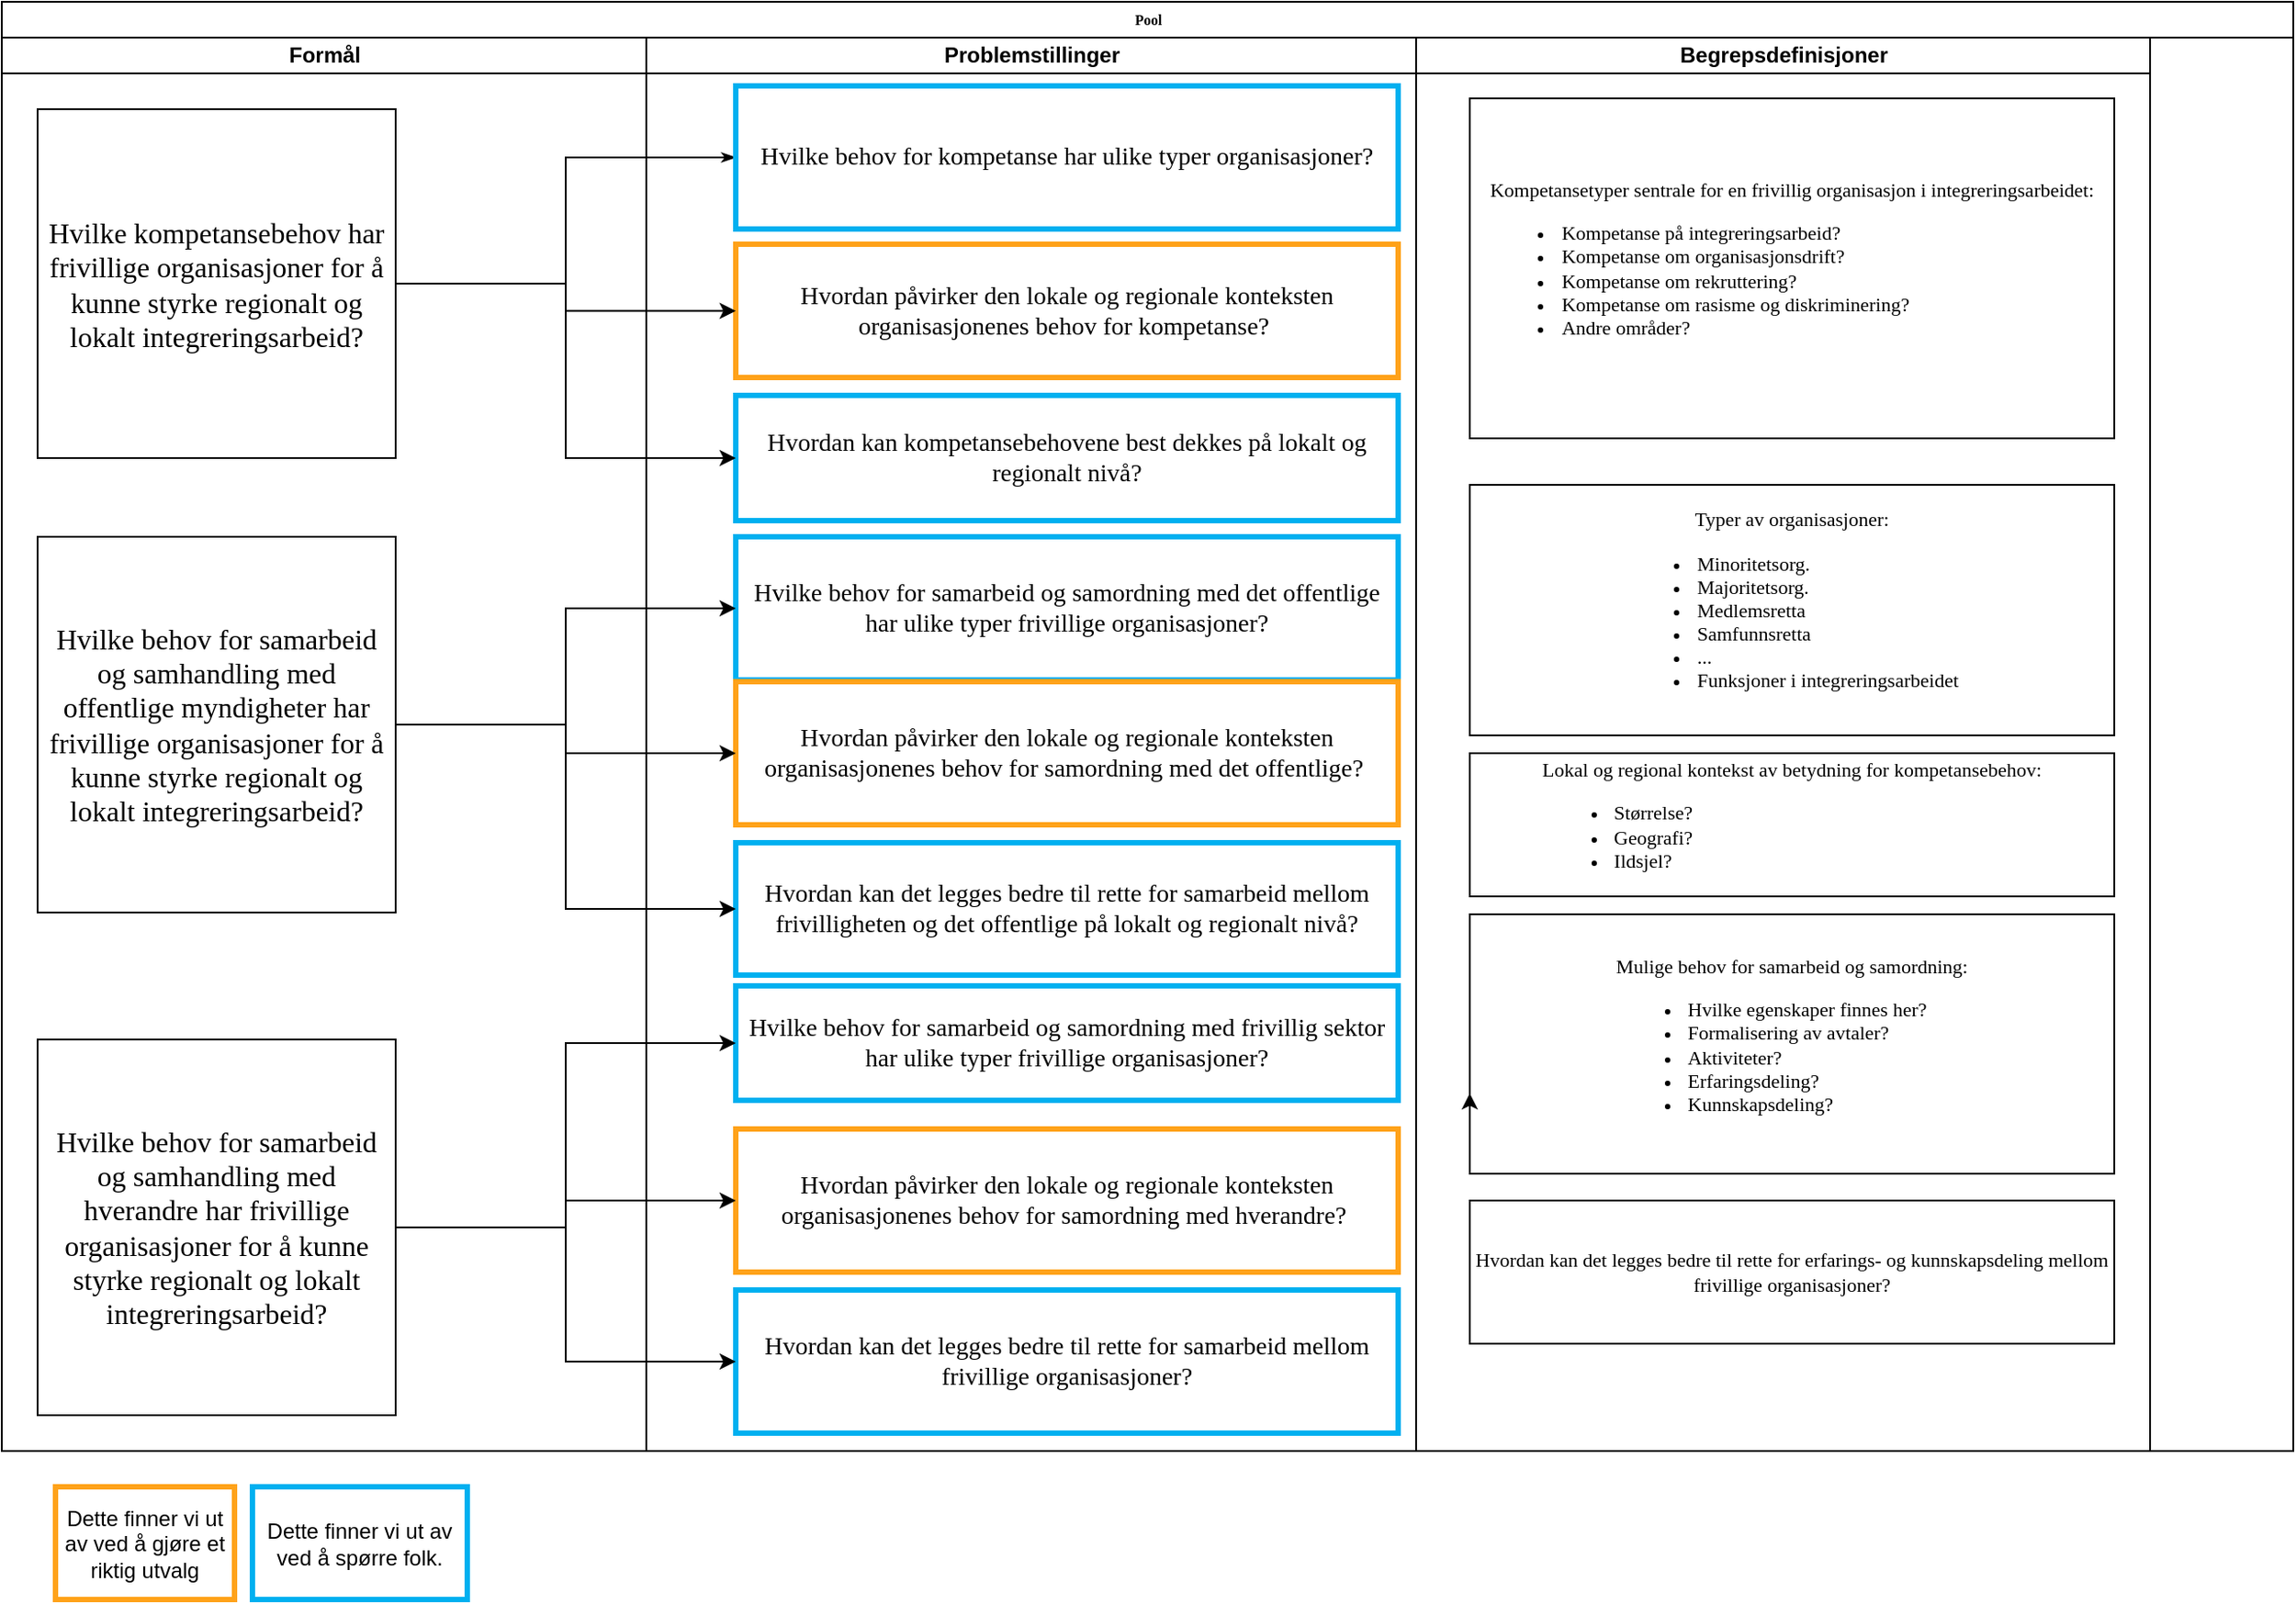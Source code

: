 <mxfile version="17.1.0" type="github">
  <diagram name="Page-1" id="74e2e168-ea6b-b213-b513-2b3c1d86103e">
    <mxGraphModel dx="2062" dy="1122" grid="1" gridSize="10" guides="1" tooltips="1" connect="1" arrows="1" fold="1" page="1" pageScale="1" pageWidth="1169" pageHeight="827" background="none" math="0" shadow="0">
      <root>
        <mxCell id="0" />
        <mxCell id="1" parent="0" />
        <mxCell id="77e6c97f196da883-1" value="Pool" style="swimlane;html=1;childLayout=stackLayout;startSize=20;rounded=0;shadow=0;labelBackgroundColor=none;strokeWidth=1;fontFamily=Verdana;fontSize=8;align=center;" parent="1" vertex="1">
          <mxGeometry x="20" y="10" width="1280" height="810" as="geometry" />
        </mxCell>
        <mxCell id="77e6c97f196da883-2" value="Formål" style="swimlane;html=1;startSize=20;rounded=0;" parent="77e6c97f196da883-1" vertex="1">
          <mxGeometry y="20" width="360" height="790" as="geometry" />
        </mxCell>
        <mxCell id="77e6c97f196da883-8" value="Hvilke kompetansebehov har frivillige organisasjoner for å kunne styrke regionalt og lokalt integreringsarbeid?" style="rounded=0;whiteSpace=wrap;html=1;shadow=0;labelBackgroundColor=none;strokeWidth=1;fontFamily=Verdana;fontSize=16;align=center;" parent="77e6c97f196da883-2" vertex="1">
          <mxGeometry x="20" y="40" width="200" height="195" as="geometry" />
        </mxCell>
        <mxCell id="3UpCS2SwMKkb_BXAR1L--38" value="Hvilke behov for samarbeid og samhandling med offentlige myndigheter har frivillige organisasjoner for å kunne styrke regionalt og lokalt integreringsarbeid?" style="rounded=0;whiteSpace=wrap;html=1;shadow=0;labelBackgroundColor=none;strokeWidth=1;fontFamily=Verdana;fontSize=16;align=center;" parent="77e6c97f196da883-2" vertex="1">
          <mxGeometry x="20" y="279" width="200" height="210" as="geometry" />
        </mxCell>
        <mxCell id="3UpCS2SwMKkb_BXAR1L--39" value="Hvilke behov for samarbeid og samhandling med hverandre har frivillige organisasjoner for å kunne styrke regionalt og lokalt integreringsarbeid?" style="rounded=0;whiteSpace=wrap;html=1;shadow=0;labelBackgroundColor=none;strokeWidth=1;fontFamily=Verdana;fontSize=16;align=center;" parent="77e6c97f196da883-2" vertex="1">
          <mxGeometry x="20" y="560" width="200" height="210" as="geometry" />
        </mxCell>
        <mxCell id="77e6c97f196da883-26" style="edgeStyle=orthogonalEdgeStyle;rounded=0;html=1;labelBackgroundColor=none;startArrow=none;startFill=0;startSize=5;endArrow=classicThin;endFill=1;endSize=5;jettySize=auto;orthogonalLoop=1;strokeWidth=1;fontFamily=Verdana;fontSize=8;" parent="77e6c97f196da883-1" source="77e6c97f196da883-8" target="77e6c97f196da883-11" edge="1">
          <mxGeometry relative="1" as="geometry" />
        </mxCell>
        <mxCell id="77e6c97f196da883-3" value="Problemstillinger" style="swimlane;html=1;startSize=20;rounded=0;" parent="77e6c97f196da883-1" vertex="1">
          <mxGeometry x="360" y="20" width="430" height="790" as="geometry" />
        </mxCell>
        <mxCell id="77e6c97f196da883-11" value="Hvilke behov for kompetanse har ulike typer organisasjoner?" style="rounded=0;whiteSpace=wrap;html=1;shadow=0;labelBackgroundColor=none;strokeWidth=3;fontFamily=Verdana;fontSize=14;align=center;strokeColor=#00B0F0;" parent="77e6c97f196da883-3" vertex="1">
          <mxGeometry x="50" y="27" width="370" height="80" as="geometry" />
        </mxCell>
        <mxCell id="77e6c97f196da883-9" value="Hvordan påvirker den lokale og regionale konteksten organisasjonenes behov for kompetanse?&amp;nbsp;" style="rounded=0;whiteSpace=wrap;html=1;shadow=0;labelBackgroundColor=none;strokeWidth=3;fontFamily=Verdana;fontSize=14;align=center;strokeColor=#FFA219;" parent="77e6c97f196da883-3" vertex="1">
          <mxGeometry x="50" y="115.5" width="370" height="74.5" as="geometry" />
        </mxCell>
        <mxCell id="3UpCS2SwMKkb_BXAR1L--2" value="Hvordan kan kompetansebehovene best dekkes på lokalt og regionalt nivå?" style="rounded=0;whiteSpace=wrap;html=1;shadow=0;labelBackgroundColor=none;strokeWidth=3;fontFamily=Verdana;fontSize=14;align=center;strokeColor=#00B0F0;" parent="77e6c97f196da883-3" vertex="1">
          <mxGeometry x="50" y="200" width="370" height="70" as="geometry" />
        </mxCell>
        <mxCell id="3UpCS2SwMKkb_BXAR1L--1" value="Hvilke behov for samarbeid og samordning med det offentlige har ulike typer frivillige organisasjoner?" style="rounded=0;whiteSpace=wrap;html=1;shadow=0;labelBackgroundColor=none;strokeWidth=3;fontFamily=Verdana;fontSize=14;align=center;strokeColor=#00B0F0;" parent="77e6c97f196da883-3" vertex="1">
          <mxGeometry x="50" y="279" width="370" height="80" as="geometry" />
        </mxCell>
        <mxCell id="3UpCS2SwMKkb_BXAR1L--5" value="Hvordan kan det legges bedre til rette for samarbeid mellom frivilligheten og det offentlige på lokalt og regionalt nivå?" style="rounded=0;whiteSpace=wrap;html=1;shadow=0;labelBackgroundColor=none;strokeWidth=3;fontFamily=Verdana;fontSize=14;align=center;strokeColor=#00B0F0;" parent="77e6c97f196da883-3" vertex="1">
          <mxGeometry x="50" y="450" width="370" height="74" as="geometry" />
        </mxCell>
        <mxCell id="3UpCS2SwMKkb_BXAR1L--4" value="Hvordan kan det legges bedre til rette for samarbeid mellom frivillige organisasjoner?" style="rounded=0;whiteSpace=wrap;html=1;shadow=0;labelBackgroundColor=none;strokeWidth=3;fontFamily=Verdana;fontSize=14;align=center;strokeColor=#00B0F0;" parent="77e6c97f196da883-3" vertex="1">
          <mxGeometry x="50" y="700" width="370" height="80" as="geometry" />
        </mxCell>
        <mxCell id="3UpCS2SwMKkb_BXAR1L--3" value="Hvilke behov for samarbeid og samordning med frivillig sektor har ulike typer frivillige organisasjoner?" style="rounded=0;whiteSpace=wrap;html=1;shadow=0;labelBackgroundColor=none;strokeWidth=3;fontFamily=Verdana;fontSize=14;align=center;strokeColor=#00B0F0;" parent="77e6c97f196da883-3" vertex="1">
          <mxGeometry x="50" y="530" width="370" height="64" as="geometry" />
        </mxCell>
        <mxCell id="8K-ZBV0Ou6tTjNgTG0HX-11" value="Hvordan påvirker den lokale og regionale konteksten organisasjonenes behov for samordning med det offentlige?&amp;nbsp;" style="rounded=0;whiteSpace=wrap;html=1;shadow=0;labelBackgroundColor=none;strokeWidth=3;fontFamily=Verdana;fontSize=14;align=center;strokeColor=#FFA219;" parent="77e6c97f196da883-3" vertex="1">
          <mxGeometry x="50" y="360" width="370" height="80" as="geometry" />
        </mxCell>
        <mxCell id="8K-ZBV0Ou6tTjNgTG0HX-12" value="Hvordan påvirker den lokale og regionale konteksten organisasjonenes behov for samordning med hverandre?&amp;nbsp;" style="rounded=0;whiteSpace=wrap;html=1;shadow=0;labelBackgroundColor=none;strokeWidth=3;fontFamily=Verdana;fontSize=14;align=center;strokeColor=#FFA219;" parent="77e6c97f196da883-3" vertex="1">
          <mxGeometry x="50" y="610" width="370" height="80" as="geometry" />
        </mxCell>
        <mxCell id="77e6c97f196da883-5" value="Begrepsdefinisjoner" style="swimlane;html=1;startSize=20;rounded=0;" parent="77e6c97f196da883-1" vertex="1">
          <mxGeometry x="790" y="20" width="410" height="790" as="geometry" />
        </mxCell>
        <mxCell id="3UpCS2SwMKkb_BXAR1L--53" value="Hvordan kan det legges bedre til rette for erfarings- og kunnskapsdeling mellom frivillige organisasjoner?" style="rounded=0;whiteSpace=wrap;html=1;shadow=0;labelBackgroundColor=none;strokeWidth=1;fontFamily=Verdana;fontSize=11;align=center;" parent="77e6c97f196da883-5" vertex="1">
          <mxGeometry x="30" y="650" width="360" height="80" as="geometry" />
        </mxCell>
        <mxCell id="77e6c97f196da883-12" value="Kompetansetyper sentrale for en frivillig organisasjon i integreringsarbeidet:&lt;br&gt;&lt;div&gt;&lt;ul&gt;&lt;li style=&quot;text-align: left&quot;&gt;Kompetanse på integreringsarbeid?&lt;/li&gt;&lt;li style=&quot;text-align: left&quot;&gt;Kompetanse om organisasjonsdrift?&lt;/li&gt;&lt;li style=&quot;text-align: left&quot;&gt;Kompetanse om rekruttering?&lt;/li&gt;&lt;li style=&quot;text-align: left&quot;&gt;Kompetanse om rasisme og diskriminering?&lt;/li&gt;&lt;li style=&quot;text-align: left&quot;&gt;Andre områder?&lt;/li&gt;&lt;/ul&gt;&lt;/div&gt;" style="rounded=0;whiteSpace=wrap;html=1;shadow=0;labelBackgroundColor=none;strokeWidth=1;fontFamily=Verdana;fontSize=11;align=center;" parent="77e6c97f196da883-5" vertex="1">
          <mxGeometry x="30" y="34" width="360" height="190" as="geometry" />
        </mxCell>
        <mxCell id="3UpCS2SwMKkb_BXAR1L--45" value="Typer av organisasjoner:&lt;br&gt;&lt;ul&gt;&lt;li style=&quot;text-align: left&quot;&gt;Minoritetsorg.&lt;/li&gt;&lt;li style=&quot;text-align: left&quot;&gt;Majoritetsorg.&lt;/li&gt;&lt;li style=&quot;text-align: left&quot;&gt;Medlemsretta&lt;/li&gt;&lt;li style=&quot;text-align: left&quot;&gt;Samfunnsretta&lt;/li&gt;&lt;li style=&quot;text-align: left&quot;&gt;...&lt;/li&gt;&lt;li style=&quot;text-align: left&quot;&gt;Funksjoner i integreringsarbeidet&lt;/li&gt;&lt;/ul&gt;" style="rounded=0;whiteSpace=wrap;html=1;shadow=0;labelBackgroundColor=none;strokeWidth=1;fontFamily=Verdana;fontSize=11;align=center;" parent="77e6c97f196da883-5" vertex="1">
          <mxGeometry x="30" y="250" width="360" height="140" as="geometry" />
        </mxCell>
        <mxCell id="3UpCS2SwMKkb_BXAR1L--55" value="Lokal og regional kontekst av betydning for kompetansebehov:&lt;br&gt;&lt;ul&gt;&lt;li style=&quot;text-align: left&quot;&gt;Størrelse?&lt;/li&gt;&lt;li style=&quot;text-align: left&quot;&gt;Geografi?&amp;nbsp;&lt;/li&gt;&lt;li style=&quot;text-align: left&quot;&gt;Ildsjel?&lt;/li&gt;&lt;/ul&gt;" style="whiteSpace=wrap;html=1;fontSize=11;fontFamily=Verdana;rounded=0;shadow=0;labelBackgroundColor=none;strokeWidth=1;" parent="77e6c97f196da883-5" vertex="1">
          <mxGeometry x="30" y="400" width="360" height="80" as="geometry" />
        </mxCell>
        <mxCell id="3UpCS2SwMKkb_BXAR1L--49" value="Mulige behov for samarbeid og samordning:&lt;br&gt;&lt;ul&gt;&lt;li style=&quot;text-align: left&quot;&gt;Hvilke egenskaper finnes her?&lt;/li&gt;&lt;li style=&quot;text-align: left&quot;&gt;Formalisering av avtaler?&lt;/li&gt;&lt;li style=&quot;text-align: left&quot;&gt;Aktiviteter?&lt;/li&gt;&lt;li style=&quot;text-align: left&quot;&gt;Erfaringsdeling?&lt;/li&gt;&lt;li style=&quot;text-align: left&quot;&gt;Kunnskapsdeling?&lt;/li&gt;&lt;/ul&gt;" style="whiteSpace=wrap;html=1;fontSize=11;fontFamily=Verdana;rounded=0;shadow=0;labelBackgroundColor=none;strokeWidth=1;" parent="77e6c97f196da883-5" vertex="1">
          <mxGeometry x="30" y="490" width="360" height="145" as="geometry" />
        </mxCell>
        <mxCell id="W_hfpdAZFgAZc2KTZHxR-1" style="edgeStyle=orthogonalEdgeStyle;rounded=0;orthogonalLoop=1;jettySize=auto;html=1;exitX=0;exitY=0.75;exitDx=0;exitDy=0;entryX=0;entryY=0.69;entryDx=0;entryDy=0;entryPerimeter=0;fontSize=14;" edge="1" parent="77e6c97f196da883-5" source="3UpCS2SwMKkb_BXAR1L--49" target="3UpCS2SwMKkb_BXAR1L--49">
          <mxGeometry relative="1" as="geometry" />
        </mxCell>
        <mxCell id="3UpCS2SwMKkb_BXAR1L--7" style="edgeStyle=orthogonalEdgeStyle;rounded=0;orthogonalLoop=1;jettySize=auto;html=1;fontSize=16;" parent="77e6c97f196da883-1" source="77e6c97f196da883-8" target="77e6c97f196da883-9" edge="1">
          <mxGeometry relative="1" as="geometry" />
        </mxCell>
        <mxCell id="3UpCS2SwMKkb_BXAR1L--12" style="edgeStyle=orthogonalEdgeStyle;rounded=0;orthogonalLoop=1;jettySize=auto;html=1;fontSize=9;" parent="77e6c97f196da883-1" source="77e6c97f196da883-8" target="3UpCS2SwMKkb_BXAR1L--2" edge="1">
          <mxGeometry relative="1" as="geometry" />
        </mxCell>
        <mxCell id="3UpCS2SwMKkb_BXAR1L--40" style="edgeStyle=orthogonalEdgeStyle;rounded=0;orthogonalLoop=1;jettySize=auto;html=1;fontSize=11;" parent="77e6c97f196da883-1" source="3UpCS2SwMKkb_BXAR1L--38" target="3UpCS2SwMKkb_BXAR1L--1" edge="1">
          <mxGeometry relative="1" as="geometry" />
        </mxCell>
        <mxCell id="3UpCS2SwMKkb_BXAR1L--41" style="edgeStyle=orthogonalEdgeStyle;rounded=0;orthogonalLoop=1;jettySize=auto;html=1;fontSize=11;" parent="77e6c97f196da883-1" source="3UpCS2SwMKkb_BXAR1L--38" target="3UpCS2SwMKkb_BXAR1L--5" edge="1">
          <mxGeometry relative="1" as="geometry" />
        </mxCell>
        <mxCell id="3UpCS2SwMKkb_BXAR1L--42" style="edgeStyle=orthogonalEdgeStyle;rounded=0;orthogonalLoop=1;jettySize=auto;html=1;entryX=0;entryY=0.5;entryDx=0;entryDy=0;fontSize=11;" parent="77e6c97f196da883-1" source="3UpCS2SwMKkb_BXAR1L--39" target="3UpCS2SwMKkb_BXAR1L--3" edge="1">
          <mxGeometry relative="1" as="geometry" />
        </mxCell>
        <mxCell id="3UpCS2SwMKkb_BXAR1L--43" style="edgeStyle=orthogonalEdgeStyle;rounded=0;orthogonalLoop=1;jettySize=auto;html=1;fontSize=11;" parent="77e6c97f196da883-1" source="3UpCS2SwMKkb_BXAR1L--39" target="3UpCS2SwMKkb_BXAR1L--4" edge="1">
          <mxGeometry relative="1" as="geometry" />
        </mxCell>
        <mxCell id="W_hfpdAZFgAZc2KTZHxR-2" style="edgeStyle=orthogonalEdgeStyle;rounded=0;orthogonalLoop=1;jettySize=auto;html=1;entryX=0;entryY=0.5;entryDx=0;entryDy=0;fontSize=14;" edge="1" parent="77e6c97f196da883-1" source="3UpCS2SwMKkb_BXAR1L--38" target="8K-ZBV0Ou6tTjNgTG0HX-11">
          <mxGeometry relative="1" as="geometry" />
        </mxCell>
        <mxCell id="W_hfpdAZFgAZc2KTZHxR-3" style="edgeStyle=orthogonalEdgeStyle;rounded=0;orthogonalLoop=1;jettySize=auto;html=1;fontSize=14;" edge="1" parent="77e6c97f196da883-1" source="3UpCS2SwMKkb_BXAR1L--39" target="8K-ZBV0Ou6tTjNgTG0HX-12">
          <mxGeometry relative="1" as="geometry" />
        </mxCell>
        <mxCell id="8K-ZBV0Ou6tTjNgTG0HX-9" value="Dette finner vi ut av ved å gjøre et riktig utvalg" style="rounded=0;whiteSpace=wrap;html=1;strokeColor=#FFA219;strokeWidth=3;" parent="1" vertex="1">
          <mxGeometry x="50" y="840" width="100" height="63" as="geometry" />
        </mxCell>
        <mxCell id="8K-ZBV0Ou6tTjNgTG0HX-10" value="Dette finner vi ut av ved å spørre folk." style="rounded=0;whiteSpace=wrap;html=1;strokeColor=#00B0F0;strokeWidth=3;" parent="1" vertex="1">
          <mxGeometry x="160" y="840" width="120" height="63" as="geometry" />
        </mxCell>
      </root>
    </mxGraphModel>
  </diagram>
</mxfile>
